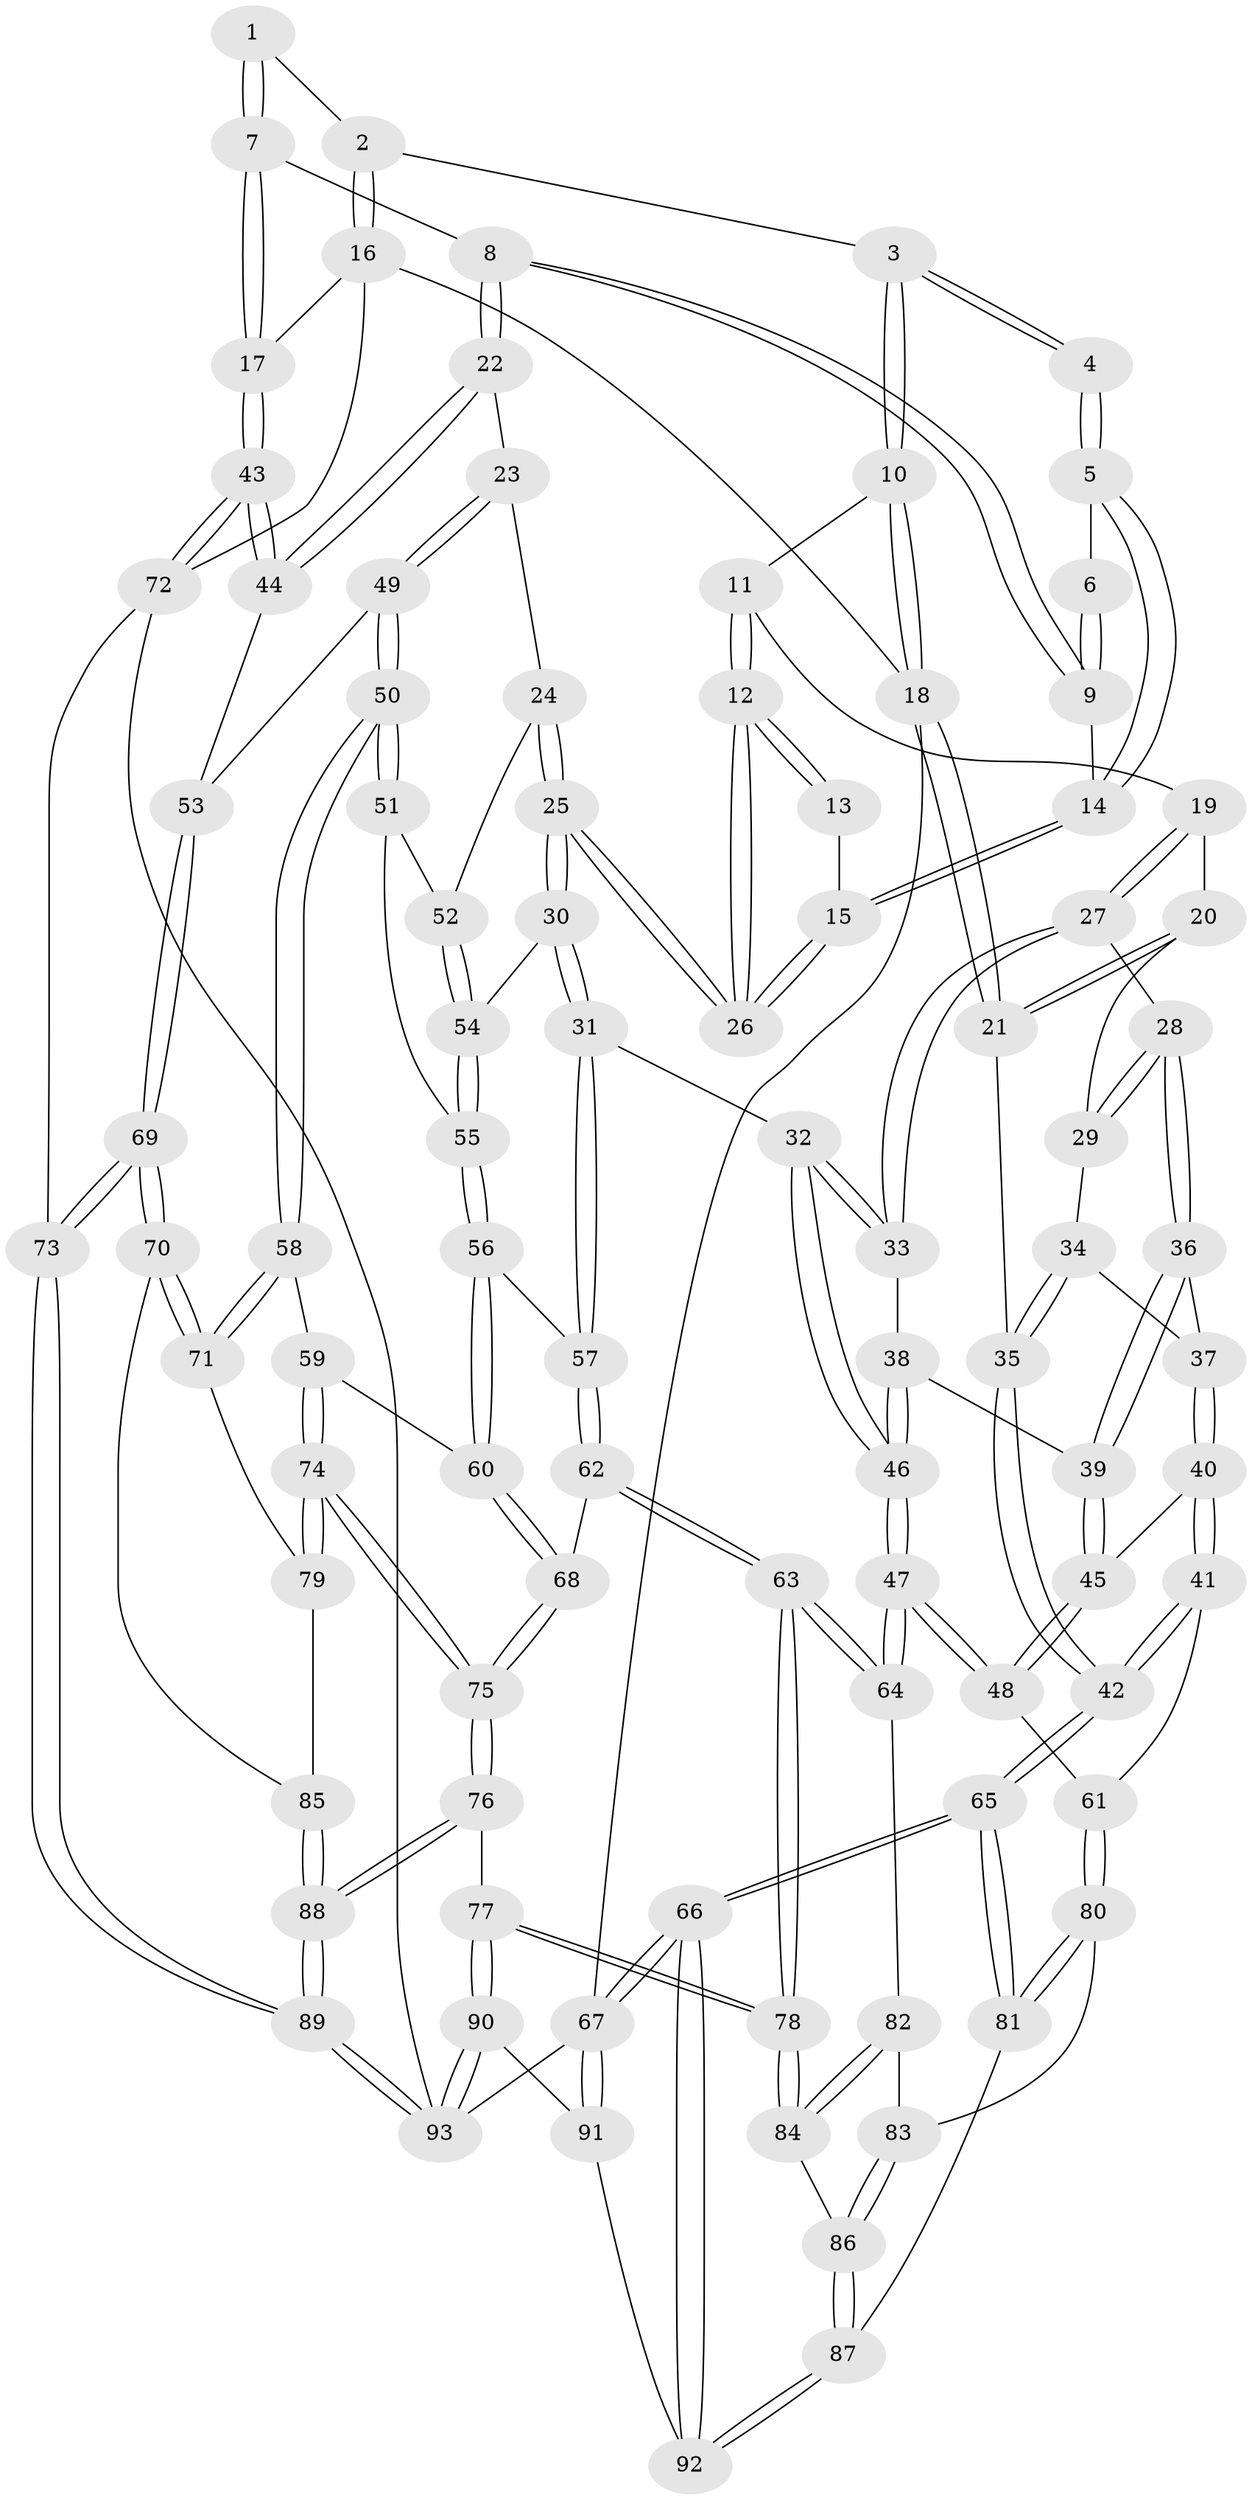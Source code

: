 // coarse degree distribution, {3: 0.7313432835820896, 2: 0.1044776119402985, 4: 0.08955223880597014, 5: 0.07462686567164178}
// Generated by graph-tools (version 1.1) at 2025/54/03/04/25 22:54:09]
// undirected, 93 vertices, 229 edges
graph export_dot {
  node [color=gray90,style=filled];
  1 [pos="+0.8087893222796391+0.023179511081851293"];
  2 [pos="+1+0"];
  3 [pos="+0.5780435521608129+0"];
  4 [pos="+0.6553157697533348+0.015470842423814087"];
  5 [pos="+0.675941055355215+0.049050612403430234"];
  6 [pos="+0.8074475096519849+0.024055741472312386"];
  7 [pos="+0.8604045775509953+0.24671251306433464"];
  8 [pos="+0.8487576721980489+0.2548102771457812"];
  9 [pos="+0.7162100742641365+0.17955449574687954"];
  10 [pos="+0.30892822588544444+0"];
  11 [pos="+0.31691323849671504+0.033461981048366285"];
  12 [pos="+0.46545193324848394+0.17850547187662535"];
  13 [pos="+0.5967688761301594+0.07574708463771244"];
  14 [pos="+0.7064120516019737+0.17610369138330137"];
  15 [pos="+0.6306385187280912+0.20212435453726146"];
  16 [pos="+1+0"];
  17 [pos="+1+0"];
  18 [pos="+0+0"];
  19 [pos="+0.2714450231086946+0.09985274913133729"];
  20 [pos="+0.02996664081617499+0.16722388460085472"];
  21 [pos="+0+0.11066285970313512"];
  22 [pos="+0.8377912760065758+0.31206189142285445"];
  23 [pos="+0.7705415375571975+0.3646730076693852"];
  24 [pos="+0.6913136092566997+0.38778263323613893"];
  25 [pos="+0.5145206019470959+0.35576777069429005"];
  26 [pos="+0.5178250692591577+0.24453965704612612"];
  27 [pos="+0.23443021806491876+0.22998379480934017"];
  28 [pos="+0.15562075739849263+0.2842316981209568"];
  29 [pos="+0.09285500717990992+0.2777105273184613"];
  30 [pos="+0.49362547959822883+0.39064487592454505"];
  31 [pos="+0.4564385710564901+0.423509289507269"];
  32 [pos="+0.3948538651370925+0.4428181019773039"];
  33 [pos="+0.27044890199489535+0.31099122337437424"];
  34 [pos="+0.038219408958055694+0.3075547073848682"];
  35 [pos="+0+0.3056955151099246"];
  36 [pos="+0.13452721255348996+0.38271007185403744"];
  37 [pos="+0.07163512470376183+0.3694980765608351"];
  38 [pos="+0.19415849641539062+0.41716798697274526"];
  39 [pos="+0.1374640327998756+0.3914865422223339"];
  40 [pos="+0+0.4617693428818874"];
  41 [pos="+0+0.45932995855032566"];
  42 [pos="+0+0.45349278409095056"];
  43 [pos="+1+0.5415766319697003"];
  44 [pos="+0.9058022839246677+0.42396525167439597"];
  45 [pos="+0.07654323151124402+0.48866876878238336"];
  46 [pos="+0.2869866195350198+0.5575572998961073"];
  47 [pos="+0.27857726044833503+0.5762701018403127"];
  48 [pos="+0.16064325027332027+0.5843005486503865"];
  49 [pos="+0.7656480255879745+0.5361720853587835"];
  50 [pos="+0.7290814374161063+0.552495255823709"];
  51 [pos="+0.688835418672402+0.494619284274463"];
  52 [pos="+0.6843911038002101+0.4814060411550826"];
  53 [pos="+0.8418615194987463+0.5483921492501541"];
  54 [pos="+0.5871727484079623+0.4789141804690145"];
  55 [pos="+0.6124451766024256+0.520976354058779"];
  56 [pos="+0.6243292301103733+0.5705609667430243"];
  57 [pos="+0.5058729270454131+0.5458047705596984"];
  58 [pos="+0.7112312323633311+0.5789900788267776"];
  59 [pos="+0.6482009689241571+0.5891086159653772"];
  60 [pos="+0.6295147408924796+0.5779265885542516"];
  61 [pos="+0.10677421538803007+0.6339035969456623"];
  62 [pos="+0.5085504625038164+0.5823990141084584"];
  63 [pos="+0.3686505376665038+0.7447680316379537"];
  64 [pos="+0.29224875614335044+0.6072086028974202"];
  65 [pos="+0+0.7744497264875302"];
  66 [pos="+0+1"];
  67 [pos="+0+1"];
  68 [pos="+0.5472814903461666+0.6186543646109545"];
  69 [pos="+0.9370305576146478+0.7068933563799287"];
  70 [pos="+0.8692397812825624+0.7027851001059616"];
  71 [pos="+0.7361455388345809+0.6452515337115763"];
  72 [pos="+1+0.6903150276946015"];
  73 [pos="+0.9762529153104752+0.7292404375730636"];
  74 [pos="+0.6054513017250419+0.7226701790290415"];
  75 [pos="+0.5700949472169371+0.741429250970663"];
  76 [pos="+0.5327558230530242+0.7829500238344302"];
  77 [pos="+0.39437501527443725+0.8004052499707655"];
  78 [pos="+0.38057048463948767+0.7862539596851963"];
  79 [pos="+0.6795803998456794+0.7215974383743801"];
  80 [pos="+0.08469108624299015+0.6673356238733302"];
  81 [pos="+0+0.745046182763789"];
  82 [pos="+0.17518821888733777+0.7299025533325845"];
  83 [pos="+0.1280187223891994+0.7385500972678404"];
  84 [pos="+0.263964082888719+0.8112546933655106"];
  85 [pos="+0.725371849799818+0.7599774169945352"];
  86 [pos="+0.1488650911886447+0.8483215647472957"];
  87 [pos="+0.14761533339927776+0.8495789611044274"];
  88 [pos="+0.7375630275370307+0.9783596303323795"];
  89 [pos="+0.7679370614613797+1"];
  90 [pos="+0.37859247015628766+1"];
  91 [pos="+0.27178950824066367+1"];
  92 [pos="+0.14028887948713792+0.8745545455568612"];
  93 [pos="+0.7639924003188998+1"];
  1 -- 2;
  1 -- 7;
  1 -- 7;
  2 -- 3;
  2 -- 16;
  2 -- 16;
  3 -- 4;
  3 -- 4;
  3 -- 10;
  3 -- 10;
  4 -- 5;
  4 -- 5;
  5 -- 6;
  5 -- 14;
  5 -- 14;
  6 -- 9;
  6 -- 9;
  7 -- 8;
  7 -- 17;
  7 -- 17;
  8 -- 9;
  8 -- 9;
  8 -- 22;
  8 -- 22;
  9 -- 14;
  10 -- 11;
  10 -- 18;
  10 -- 18;
  11 -- 12;
  11 -- 12;
  11 -- 19;
  12 -- 13;
  12 -- 13;
  12 -- 26;
  12 -- 26;
  13 -- 15;
  14 -- 15;
  14 -- 15;
  15 -- 26;
  15 -- 26;
  16 -- 17;
  16 -- 18;
  16 -- 72;
  17 -- 43;
  17 -- 43;
  18 -- 21;
  18 -- 21;
  18 -- 67;
  19 -- 20;
  19 -- 27;
  19 -- 27;
  20 -- 21;
  20 -- 21;
  20 -- 29;
  21 -- 35;
  22 -- 23;
  22 -- 44;
  22 -- 44;
  23 -- 24;
  23 -- 49;
  23 -- 49;
  24 -- 25;
  24 -- 25;
  24 -- 52;
  25 -- 26;
  25 -- 26;
  25 -- 30;
  25 -- 30;
  27 -- 28;
  27 -- 33;
  27 -- 33;
  28 -- 29;
  28 -- 29;
  28 -- 36;
  28 -- 36;
  29 -- 34;
  30 -- 31;
  30 -- 31;
  30 -- 54;
  31 -- 32;
  31 -- 57;
  31 -- 57;
  32 -- 33;
  32 -- 33;
  32 -- 46;
  32 -- 46;
  33 -- 38;
  34 -- 35;
  34 -- 35;
  34 -- 37;
  35 -- 42;
  35 -- 42;
  36 -- 37;
  36 -- 39;
  36 -- 39;
  37 -- 40;
  37 -- 40;
  38 -- 39;
  38 -- 46;
  38 -- 46;
  39 -- 45;
  39 -- 45;
  40 -- 41;
  40 -- 41;
  40 -- 45;
  41 -- 42;
  41 -- 42;
  41 -- 61;
  42 -- 65;
  42 -- 65;
  43 -- 44;
  43 -- 44;
  43 -- 72;
  43 -- 72;
  44 -- 53;
  45 -- 48;
  45 -- 48;
  46 -- 47;
  46 -- 47;
  47 -- 48;
  47 -- 48;
  47 -- 64;
  47 -- 64;
  48 -- 61;
  49 -- 50;
  49 -- 50;
  49 -- 53;
  50 -- 51;
  50 -- 51;
  50 -- 58;
  50 -- 58;
  51 -- 52;
  51 -- 55;
  52 -- 54;
  52 -- 54;
  53 -- 69;
  53 -- 69;
  54 -- 55;
  54 -- 55;
  55 -- 56;
  55 -- 56;
  56 -- 57;
  56 -- 60;
  56 -- 60;
  57 -- 62;
  57 -- 62;
  58 -- 59;
  58 -- 71;
  58 -- 71;
  59 -- 60;
  59 -- 74;
  59 -- 74;
  60 -- 68;
  60 -- 68;
  61 -- 80;
  61 -- 80;
  62 -- 63;
  62 -- 63;
  62 -- 68;
  63 -- 64;
  63 -- 64;
  63 -- 78;
  63 -- 78;
  64 -- 82;
  65 -- 66;
  65 -- 66;
  65 -- 81;
  65 -- 81;
  66 -- 67;
  66 -- 67;
  66 -- 92;
  66 -- 92;
  67 -- 91;
  67 -- 91;
  67 -- 93;
  68 -- 75;
  68 -- 75;
  69 -- 70;
  69 -- 70;
  69 -- 73;
  69 -- 73;
  70 -- 71;
  70 -- 71;
  70 -- 85;
  71 -- 79;
  72 -- 73;
  72 -- 93;
  73 -- 89;
  73 -- 89;
  74 -- 75;
  74 -- 75;
  74 -- 79;
  74 -- 79;
  75 -- 76;
  75 -- 76;
  76 -- 77;
  76 -- 88;
  76 -- 88;
  77 -- 78;
  77 -- 78;
  77 -- 90;
  77 -- 90;
  78 -- 84;
  78 -- 84;
  79 -- 85;
  80 -- 81;
  80 -- 81;
  80 -- 83;
  81 -- 87;
  82 -- 83;
  82 -- 84;
  82 -- 84;
  83 -- 86;
  83 -- 86;
  84 -- 86;
  85 -- 88;
  85 -- 88;
  86 -- 87;
  86 -- 87;
  87 -- 92;
  87 -- 92;
  88 -- 89;
  88 -- 89;
  89 -- 93;
  89 -- 93;
  90 -- 91;
  90 -- 93;
  90 -- 93;
  91 -- 92;
}
